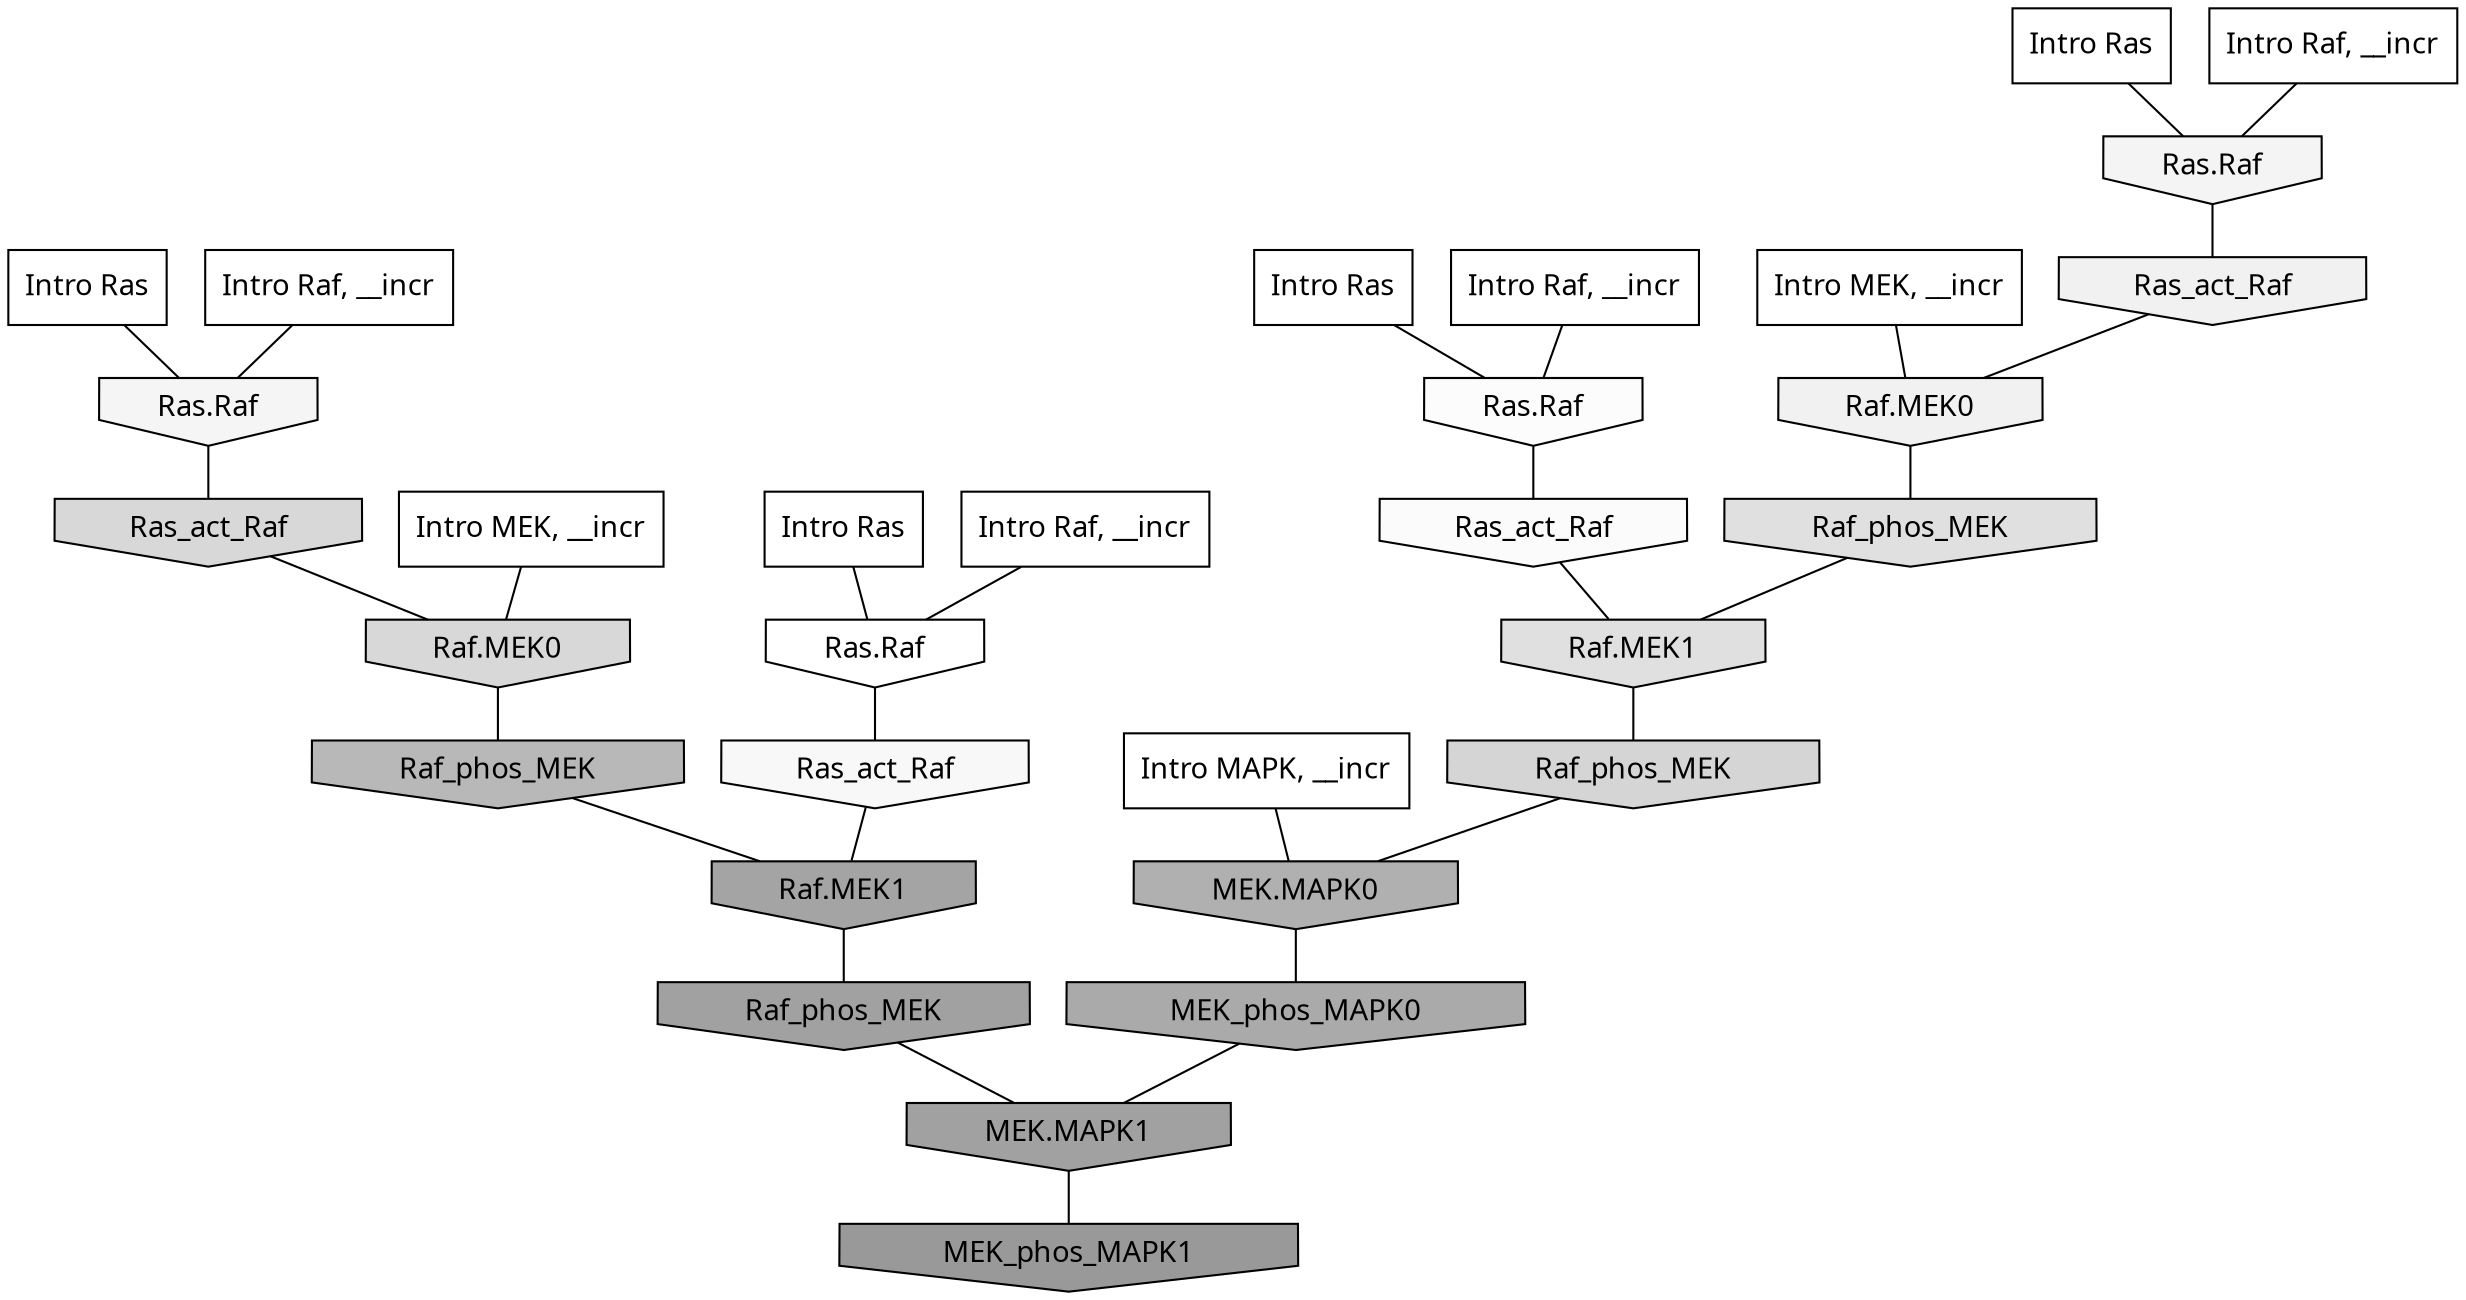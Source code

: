 digraph G{
  rankdir="TB";
  ranksep=0.30;
  node [fontname="CMU Serif"];
  edge [fontname="CMU Serif"];
  
  0 [label="Intro Ras", shape=rectangle, style=filled, fillcolor="0.000 0.000 1.000"]
  
  59 [label="Intro Ras", shape=rectangle, style=filled, fillcolor="0.000 0.000 1.000"]
  
  78 [label="Intro Ras", shape=rectangle, style=filled, fillcolor="0.000 0.000 1.000"]
  
  92 [label="Intro Ras", shape=rectangle, style=filled, fillcolor="0.000 0.000 1.000"]
  
  430 [label="Intro Raf, __incr", shape=rectangle, style=filled, fillcolor="0.000 0.000 1.000"]
  
  470 [label="Intro Raf, __incr", shape=rectangle, style=filled, fillcolor="0.000 0.000 1.000"]
  
  562 [label="Intro Raf, __incr", shape=rectangle, style=filled, fillcolor="0.000 0.000 1.000"]
  
  761 [label="Intro Raf, __incr", shape=rectangle, style=filled, fillcolor="0.000 0.000 1.000"]
  
  1447 [label="Intro MEK, __incr", shape=rectangle, style=filled, fillcolor="0.000 0.000 1.000"]
  
  1846 [label="Intro MEK, __incr", shape=rectangle, style=filled, fillcolor="0.000 0.000 1.000"]
  
  2855 [label="Intro MAPK, __incr", shape=rectangle, style=filled, fillcolor="0.000 0.000 1.000"]
  
  3260 [label="Ras.Raf", shape=invhouse, style=filled, fillcolor="0.000 0.000 1.000"]
  
  3391 [label="Ras.Raf", shape=invhouse, style=filled, fillcolor="0.000 0.000 0.987"]
  
  3412 [label="Ras_act_Raf", shape=invhouse, style=filled, fillcolor="0.000 0.000 0.984"]
  
  3500 [label="Ras_act_Raf", shape=invhouse, style=filled, fillcolor="0.000 0.000 0.970"]
  
  3559 [label="Ras.Raf", shape=invhouse, style=filled, fillcolor="0.000 0.000 0.960"]
  
  3608 [label="Ras.Raf", shape=invhouse, style=filled, fillcolor="0.000 0.000 0.954"]
  
  3711 [label="Ras_act_Raf", shape=invhouse, style=filled, fillcolor="0.000 0.000 0.942"]
  
  3714 [label="Raf.MEK0", shape=invhouse, style=filled, fillcolor="0.000 0.000 0.942"]
  
  4589 [label="Raf_phos_MEK", shape=invhouse, style=filled, fillcolor="0.000 0.000 0.878"]
  
  4618 [label="Raf.MEK1", shape=invhouse, style=filled, fillcolor="0.000 0.000 0.876"]
  
  5093 [label="Ras_act_Raf", shape=invhouse, style=filled, fillcolor="0.000 0.000 0.846"]
  
  5096 [label="Raf.MEK0", shape=invhouse, style=filled, fillcolor="0.000 0.000 0.846"]
  
  5281 [label="Raf_phos_MEK", shape=invhouse, style=filled, fillcolor="0.000 0.000 0.835"]
  
  7829 [label="Raf_phos_MEK", shape=invhouse, style=filled, fillcolor="0.000 0.000 0.722"]
  
  8885 [label="MEK.MAPK0", shape=invhouse, style=filled, fillcolor="0.000 0.000 0.689"]
  
  9797 [label="MEK_phos_MAPK0", shape=invhouse, style=filled, fillcolor="0.000 0.000 0.666"]
  
  10828 [label="Raf.MEK1", shape=invhouse, style=filled, fillcolor="0.000 0.000 0.643"]
  
  11432 [label="Raf_phos_MEK", shape=invhouse, style=filled, fillcolor="0.000 0.000 0.631"]
  
  11436 [label="MEK.MAPK1", shape=invhouse, style=filled, fillcolor="0.000 0.000 0.631"]
  
  13157 [label="MEK_phos_MAPK1", shape=invhouse, style=filled, fillcolor="0.000 0.000 0.600"]
  
  
  11436 -> 13157 [dir=none, color="0.000 0.000 0.000"] 
  11432 -> 11436 [dir=none, color="0.000 0.000 0.000"] 
  10828 -> 11432 [dir=none, color="0.000 0.000 0.000"] 
  9797 -> 11436 [dir=none, color="0.000 0.000 0.000"] 
  8885 -> 9797 [dir=none, color="0.000 0.000 0.000"] 
  7829 -> 10828 [dir=none, color="0.000 0.000 0.000"] 
  5281 -> 8885 [dir=none, color="0.000 0.000 0.000"] 
  5096 -> 7829 [dir=none, color="0.000 0.000 0.000"] 
  5093 -> 5096 [dir=none, color="0.000 0.000 0.000"] 
  4618 -> 5281 [dir=none, color="0.000 0.000 0.000"] 
  4589 -> 4618 [dir=none, color="0.000 0.000 0.000"] 
  3714 -> 4589 [dir=none, color="0.000 0.000 0.000"] 
  3711 -> 3714 [dir=none, color="0.000 0.000 0.000"] 
  3608 -> 3711 [dir=none, color="0.000 0.000 0.000"] 
  3559 -> 5093 [dir=none, color="0.000 0.000 0.000"] 
  3500 -> 10828 [dir=none, color="0.000 0.000 0.000"] 
  3412 -> 4618 [dir=none, color="0.000 0.000 0.000"] 
  3391 -> 3412 [dir=none, color="0.000 0.000 0.000"] 
  3260 -> 3500 [dir=none, color="0.000 0.000 0.000"] 
  2855 -> 8885 [dir=none, color="0.000 0.000 0.000"] 
  1846 -> 5096 [dir=none, color="0.000 0.000 0.000"] 
  1447 -> 3714 [dir=none, color="0.000 0.000 0.000"] 
  761 -> 3260 [dir=none, color="0.000 0.000 0.000"] 
  562 -> 3391 [dir=none, color="0.000 0.000 0.000"] 
  470 -> 3608 [dir=none, color="0.000 0.000 0.000"] 
  430 -> 3559 [dir=none, color="0.000 0.000 0.000"] 
  92 -> 3260 [dir=none, color="0.000 0.000 0.000"] 
  78 -> 3608 [dir=none, color="0.000 0.000 0.000"] 
  59 -> 3391 [dir=none, color="0.000 0.000 0.000"] 
  0 -> 3559 [dir=none, color="0.000 0.000 0.000"] 
  
  }
